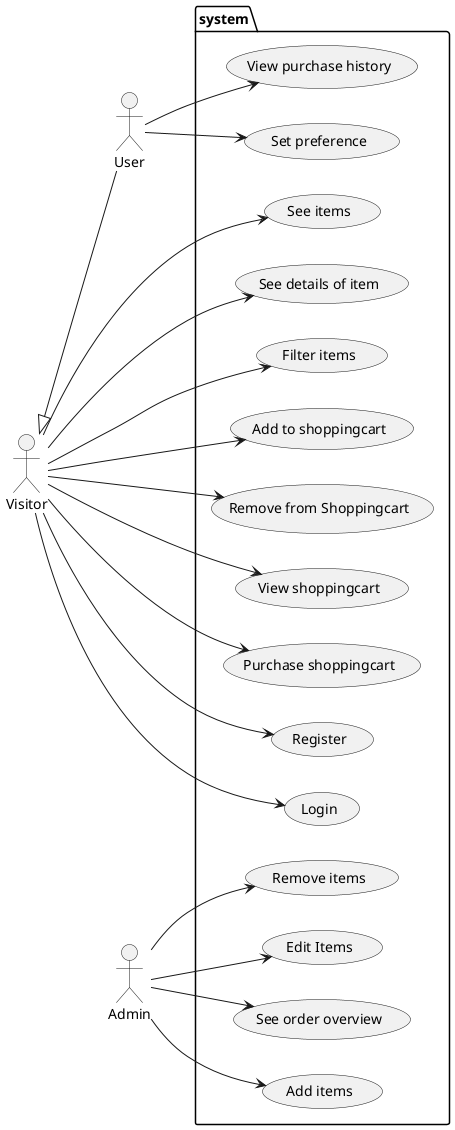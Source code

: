@startuml
left to right direction
actor Visitor as V
actor User as U
actor Admin as A

package system{
    usecase "See items" as SI
    usecase "See details of item" as SD
    usecase "Filter items" as FI
    usecase "Add to shoppingcart" as AtS
    usecase "Remove from Shoppingcart" as RfS
    usecase "View shoppingcart" as VS
    usecase "Purchase shoppingcart" as PS
    usecase "Register" as R
    usecase "Login" as L
    usecase "Set preference" as SP
    usecase "View purchase history" as VPH
    usecase "Add items" as AI
    usecase "Remove items" as RI
    usecase "Edit Items" as EI
    usecase "See order overview" as SOO
}
V <|-- U
V ---> SI
V ---> SD
V ---> FI
V ---> AtS
V ---> RfS
V ---> VS
V ---> PS
V ---> R
V ---> L

U --> SP
U --> VPH

A --> AI
A --> RI
A --> EI
A --> SOO
@enduml